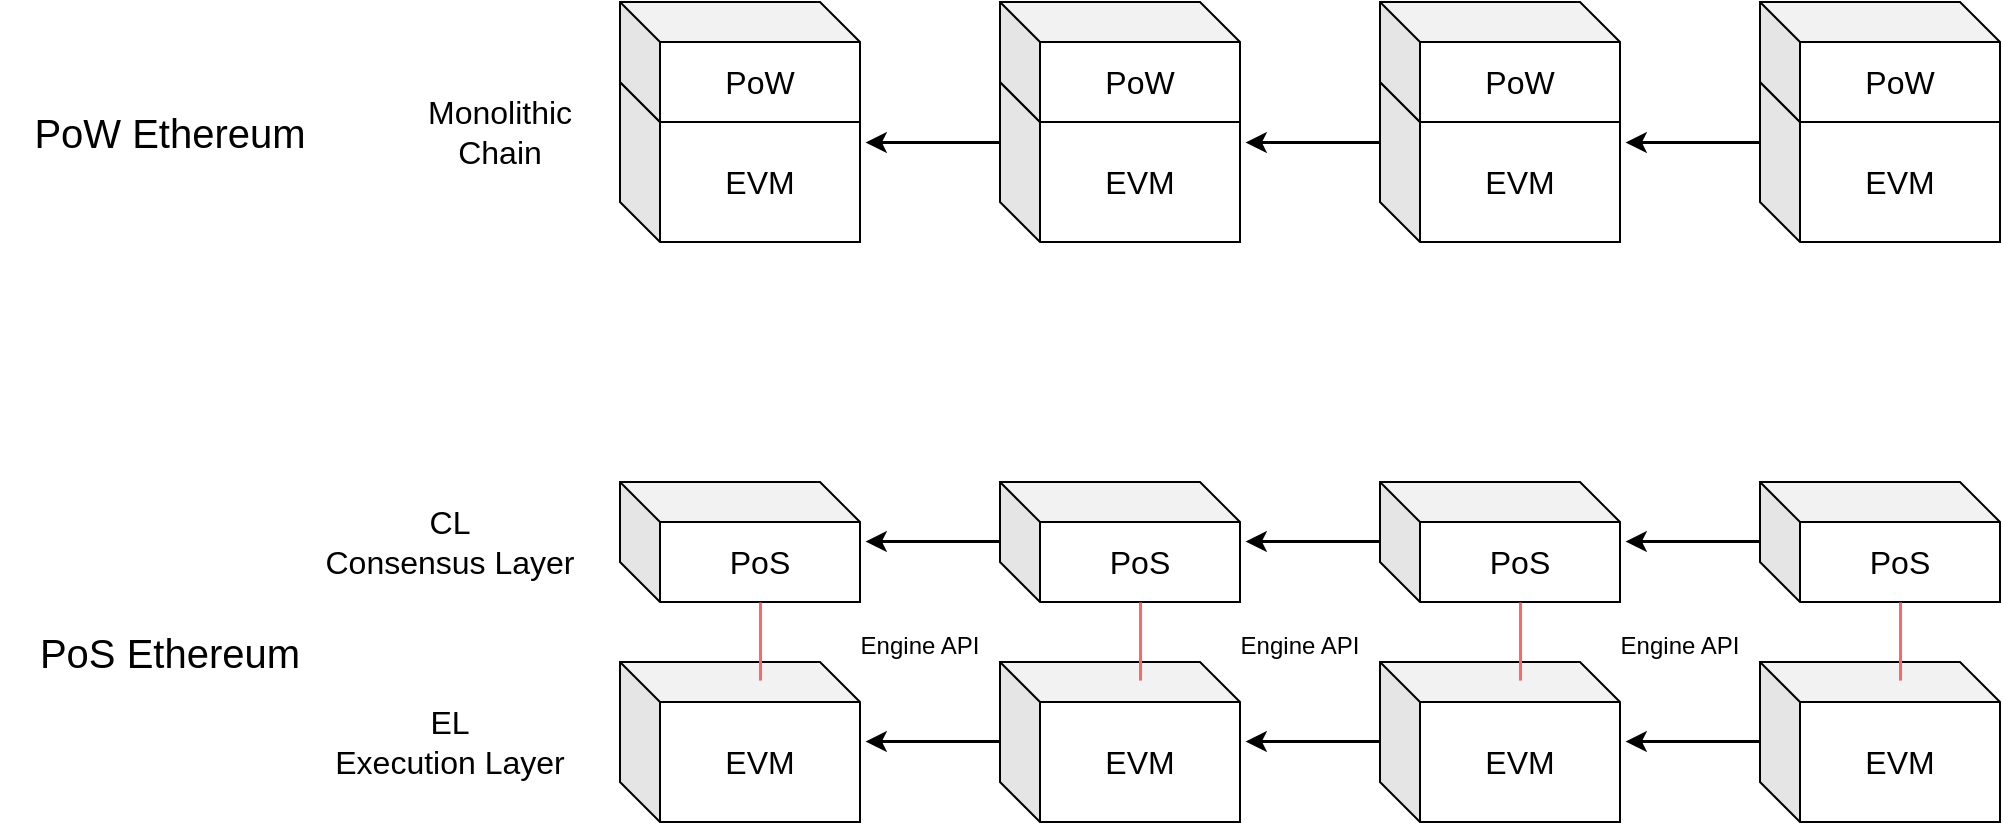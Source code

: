 <mxfile version="21.0.10" type="github">
  <diagram id="dLsT6jIH5VIg3OpLpuIP" name="Page-1">
    <mxGraphModel dx="2044" dy="754" grid="1" gridSize="10" guides="1" tooltips="1" connect="1" arrows="1" fold="1" page="1" pageScale="1" pageWidth="850" pageHeight="1100" math="0" shadow="0">
      <root>
        <mxCell id="0" />
        <mxCell id="1" parent="0" />
        <mxCell id="DpxDroA3MUpd-SQL_Dhd-1" value="&lt;font style=&quot;font-size: 16px&quot;&gt;EVM&lt;/font&gt;" style="shape=cube;whiteSpace=wrap;html=1;boundedLbl=1;backgroundOutline=1;darkOpacity=0.05;darkOpacity2=0.1;" parent="1" vertex="1">
          <mxGeometry x="160" y="370" width="120" height="80" as="geometry" />
        </mxCell>
        <mxCell id="DpxDroA3MUpd-SQL_Dhd-5" value="&lt;span style=&quot;font-size: 16px&quot;&gt;EVM&lt;/span&gt;" style="shape=cube;whiteSpace=wrap;html=1;boundedLbl=1;backgroundOutline=1;darkOpacity=0.05;darkOpacity2=0.1;" parent="1" vertex="1">
          <mxGeometry x="350" y="370" width="120" height="80" as="geometry" />
        </mxCell>
        <mxCell id="DpxDroA3MUpd-SQL_Dhd-6" value="&lt;span style=&quot;font-size: 16px&quot;&gt;EVM&lt;/span&gt;" style="shape=cube;whiteSpace=wrap;html=1;boundedLbl=1;backgroundOutline=1;darkOpacity=0.05;darkOpacity2=0.1;" parent="1" vertex="1">
          <mxGeometry x="540" y="370" width="120" height="80" as="geometry" />
        </mxCell>
        <mxCell id="DpxDroA3MUpd-SQL_Dhd-7" value="&lt;span style=&quot;font-size: 16px&quot;&gt;EVM&lt;/span&gt;" style="shape=cube;whiteSpace=wrap;html=1;boundedLbl=1;backgroundOutline=1;darkOpacity=0.05;darkOpacity2=0.1;" parent="1" vertex="1">
          <mxGeometry x="730" y="370" width="120" height="80" as="geometry" />
        </mxCell>
        <mxCell id="DpxDroA3MUpd-SQL_Dhd-8" value="&lt;font style=&quot;font-size: 16px&quot;&gt;PoS&lt;/font&gt;" style="shape=cube;whiteSpace=wrap;html=1;boundedLbl=1;backgroundOutline=1;darkOpacity=0.05;darkOpacity2=0.1;" parent="1" vertex="1">
          <mxGeometry x="160" y="280" width="120" height="60" as="geometry" />
        </mxCell>
        <mxCell id="DpxDroA3MUpd-SQL_Dhd-9" value="&lt;span style=&quot;font-size: 16px&quot;&gt;PoS&lt;/span&gt;" style="shape=cube;whiteSpace=wrap;html=1;boundedLbl=1;backgroundOutline=1;darkOpacity=0.05;darkOpacity2=0.1;" parent="1" vertex="1">
          <mxGeometry x="350" y="280" width="120" height="60" as="geometry" />
        </mxCell>
        <mxCell id="DpxDroA3MUpd-SQL_Dhd-10" value="&lt;span style=&quot;font-size: 16px&quot;&gt;PoS&lt;/span&gt;" style="shape=cube;whiteSpace=wrap;html=1;boundedLbl=1;backgroundOutline=1;darkOpacity=0.05;darkOpacity2=0.1;" parent="1" vertex="1">
          <mxGeometry x="540" y="280" width="120" height="60" as="geometry" />
        </mxCell>
        <mxCell id="DpxDroA3MUpd-SQL_Dhd-11" value="&lt;span style=&quot;font-size: 16px&quot;&gt;PoS&lt;/span&gt;" style="shape=cube;whiteSpace=wrap;html=1;boundedLbl=1;backgroundOutline=1;darkOpacity=0.05;darkOpacity2=0.1;" parent="1" vertex="1">
          <mxGeometry x="730" y="280" width="120" height="60" as="geometry" />
        </mxCell>
        <mxCell id="DpxDroA3MUpd-SQL_Dhd-15" value="" style="endArrow=classic;html=1;rounded=0;strokeWidth=1.5;fontSize=16;exitX=-0.021;exitY=0.525;exitDx=0;exitDy=0;exitPerimeter=0;" parent="1" edge="1">
          <mxGeometry width="50" height="50" relative="1" as="geometry">
            <mxPoint x="540" y="409.5" as="sourcePoint" />
            <mxPoint x="472.52" y="409.5" as="targetPoint" />
          </mxGeometry>
        </mxCell>
        <mxCell id="DpxDroA3MUpd-SQL_Dhd-16" value="" style="endArrow=classic;html=1;rounded=0;strokeWidth=1.5;fontSize=16;exitX=-0.021;exitY=0.525;exitDx=0;exitDy=0;exitPerimeter=0;" parent="1" edge="1">
          <mxGeometry width="50" height="50" relative="1" as="geometry">
            <mxPoint x="350" y="409.5" as="sourcePoint" />
            <mxPoint x="282.52" y="409.5" as="targetPoint" />
          </mxGeometry>
        </mxCell>
        <mxCell id="DpxDroA3MUpd-SQL_Dhd-17" value="" style="endArrow=classic;html=1;rounded=0;strokeWidth=1.5;fontSize=16;exitX=-0.021;exitY=0.525;exitDx=0;exitDy=0;exitPerimeter=0;" parent="1" edge="1">
          <mxGeometry width="50" height="50" relative="1" as="geometry">
            <mxPoint x="730" y="409.5" as="sourcePoint" />
            <mxPoint x="662.52" y="409.5" as="targetPoint" />
          </mxGeometry>
        </mxCell>
        <mxCell id="DpxDroA3MUpd-SQL_Dhd-18" value="" style="endArrow=classic;html=1;rounded=0;strokeWidth=1.5;fontSize=16;exitX=-0.021;exitY=0.525;exitDx=0;exitDy=0;exitPerimeter=0;" parent="1" edge="1">
          <mxGeometry width="50" height="50" relative="1" as="geometry">
            <mxPoint x="730" y="309.5" as="sourcePoint" />
            <mxPoint x="662.52" y="309.5" as="targetPoint" />
          </mxGeometry>
        </mxCell>
        <mxCell id="DpxDroA3MUpd-SQL_Dhd-19" value="" style="endArrow=classic;html=1;rounded=0;strokeWidth=1.5;fontSize=16;exitX=-0.021;exitY=0.525;exitDx=0;exitDy=0;exitPerimeter=0;" parent="1" edge="1">
          <mxGeometry width="50" height="50" relative="1" as="geometry">
            <mxPoint x="540" y="309.5" as="sourcePoint" />
            <mxPoint x="472.52" y="309.5" as="targetPoint" />
          </mxGeometry>
        </mxCell>
        <mxCell id="DpxDroA3MUpd-SQL_Dhd-20" value="" style="endArrow=classic;html=1;rounded=0;strokeWidth=1.5;fontSize=16;exitX=-0.021;exitY=0.525;exitDx=0;exitDy=0;exitPerimeter=0;" parent="1" edge="1">
          <mxGeometry width="50" height="50" relative="1" as="geometry">
            <mxPoint x="350" y="309.5" as="sourcePoint" />
            <mxPoint x="282.52" y="309.5" as="targetPoint" />
          </mxGeometry>
        </mxCell>
        <mxCell id="DpxDroA3MUpd-SQL_Dhd-22" value="" style="endArrow=none;html=1;rounded=0;strokeWidth=1.5;fontSize=16;strokeColor=#FF6666;entryX=0;entryY=0;entryDx=70;entryDy=60;entryPerimeter=0;" parent="1" target="DpxDroA3MUpd-SQL_Dhd-8" edge="1">
          <mxGeometry width="50" height="50" relative="1" as="geometry">
            <mxPoint x="230" y="379.04" as="sourcePoint" />
            <mxPoint x="230" y="350" as="targetPoint" />
          </mxGeometry>
        </mxCell>
        <mxCell id="DpxDroA3MUpd-SQL_Dhd-23" value="" style="endArrow=none;html=1;rounded=0;strokeWidth=1.5;fontSize=16;strokeColor=#FF6666;entryX=0;entryY=0;entryDx=70;entryDy=60;entryPerimeter=0;" parent="1" edge="1">
          <mxGeometry width="50" height="50" relative="1" as="geometry">
            <mxPoint x="420" y="379.04" as="sourcePoint" />
            <mxPoint x="420" y="340" as="targetPoint" />
          </mxGeometry>
        </mxCell>
        <mxCell id="DpxDroA3MUpd-SQL_Dhd-24" value="" style="endArrow=none;html=1;rounded=0;strokeWidth=1.5;fontSize=16;strokeColor=#FF6666;entryX=0;entryY=0;entryDx=70;entryDy=60;entryPerimeter=0;" parent="1" edge="1">
          <mxGeometry width="50" height="50" relative="1" as="geometry">
            <mxPoint x="610" y="379.04" as="sourcePoint" />
            <mxPoint x="610" y="340" as="targetPoint" />
          </mxGeometry>
        </mxCell>
        <mxCell id="DpxDroA3MUpd-SQL_Dhd-25" value="" style="endArrow=none;html=1;rounded=0;strokeWidth=1.5;fontSize=16;strokeColor=#FF6666;entryX=0;entryY=0;entryDx=70;entryDy=60;entryPerimeter=0;" parent="1" edge="1">
          <mxGeometry width="50" height="50" relative="1" as="geometry">
            <mxPoint x="800" y="379.04" as="sourcePoint" />
            <mxPoint x="800" y="340" as="targetPoint" />
          </mxGeometry>
        </mxCell>
        <mxCell id="DpxDroA3MUpd-SQL_Dhd-26" value="&lt;font style=&quot;font-size: 12px;&quot;&gt;Engine API&lt;/font&gt;" style="text;html=1;strokeColor=none;fillColor=none;align=center;verticalAlign=middle;whiteSpace=wrap;rounded=0;fontSize=16;" parent="1" vertex="1">
          <mxGeometry x="260" y="350" width="100" height="20" as="geometry" />
        </mxCell>
        <mxCell id="DpxDroA3MUpd-SQL_Dhd-27" value="&lt;font style=&quot;font-size: 12px;&quot;&gt;Engine API&lt;/font&gt;" style="text;html=1;strokeColor=none;fillColor=none;align=center;verticalAlign=middle;whiteSpace=wrap;rounded=0;fontSize=16;" parent="1" vertex="1">
          <mxGeometry x="450" y="350" width="100" height="20" as="geometry" />
        </mxCell>
        <mxCell id="DpxDroA3MUpd-SQL_Dhd-28" value="&lt;font style=&quot;font-size: 12px;&quot;&gt;Engine API&lt;/font&gt;" style="text;html=1;strokeColor=none;fillColor=none;align=center;verticalAlign=middle;whiteSpace=wrap;rounded=0;fontSize=16;" parent="1" vertex="1">
          <mxGeometry x="640" y="350" width="100" height="20" as="geometry" />
        </mxCell>
        <mxCell id="DpxDroA3MUpd-SQL_Dhd-29" value="&lt;font style=&quot;font-size: 16px;&quot;&gt;CL&lt;br&gt;Consensus Layer&lt;/font&gt;" style="text;html=1;strokeColor=none;fillColor=none;align=center;verticalAlign=middle;whiteSpace=wrap;rounded=0;fontSize=12;" parent="1" vertex="1">
          <mxGeometry y="295" width="150" height="30" as="geometry" />
        </mxCell>
        <mxCell id="DpxDroA3MUpd-SQL_Dhd-30" value="&lt;font style=&quot;font-size: 16px;&quot;&gt;EL&lt;br&gt;Execution Layer&lt;/font&gt;" style="text;html=1;strokeColor=none;fillColor=none;align=center;verticalAlign=middle;whiteSpace=wrap;rounded=0;fontSize=12;" parent="1" vertex="1">
          <mxGeometry y="395" width="150" height="30" as="geometry" />
        </mxCell>
        <mxCell id="CBrxlTjuPh4eXbc6q4Go-2" value="&lt;font style=&quot;font-size: 16px&quot;&gt;EVM&lt;/font&gt;" style="shape=cube;whiteSpace=wrap;html=1;boundedLbl=1;backgroundOutline=1;darkOpacity=0.05;darkOpacity2=0.1;" vertex="1" parent="1">
          <mxGeometry x="160" y="80" width="120" height="80" as="geometry" />
        </mxCell>
        <mxCell id="2" value="&lt;font style=&quot;font-size: 16px&quot;&gt;PoW&lt;/font&gt;" style="shape=cube;whiteSpace=wrap;html=1;boundedLbl=1;backgroundOutline=1;darkOpacity=0.05;darkOpacity2=0.1;" parent="1" vertex="1">
          <mxGeometry x="160" y="40" width="120" height="60" as="geometry" />
        </mxCell>
        <mxCell id="CBrxlTjuPh4eXbc6q4Go-3" value="&lt;font style=&quot;font-size: 16px&quot;&gt;EVM&lt;/font&gt;" style="shape=cube;whiteSpace=wrap;html=1;boundedLbl=1;backgroundOutline=1;darkOpacity=0.05;darkOpacity2=0.1;" vertex="1" parent="1">
          <mxGeometry x="350" y="80" width="120" height="80" as="geometry" />
        </mxCell>
        <mxCell id="CBrxlTjuPh4eXbc6q4Go-4" value="&lt;font style=&quot;font-size: 16px&quot;&gt;PoW&lt;/font&gt;" style="shape=cube;whiteSpace=wrap;html=1;boundedLbl=1;backgroundOutline=1;darkOpacity=0.05;darkOpacity2=0.1;" vertex="1" parent="1">
          <mxGeometry x="350" y="40" width="120" height="60" as="geometry" />
        </mxCell>
        <mxCell id="CBrxlTjuPh4eXbc6q4Go-5" value="&lt;font style=&quot;font-size: 16px&quot;&gt;EVM&lt;/font&gt;" style="shape=cube;whiteSpace=wrap;html=1;boundedLbl=1;backgroundOutline=1;darkOpacity=0.05;darkOpacity2=0.1;" vertex="1" parent="1">
          <mxGeometry x="540" y="80" width="120" height="80" as="geometry" />
        </mxCell>
        <mxCell id="CBrxlTjuPh4eXbc6q4Go-6" value="&lt;font style=&quot;font-size: 16px&quot;&gt;PoW&lt;/font&gt;" style="shape=cube;whiteSpace=wrap;html=1;boundedLbl=1;backgroundOutline=1;darkOpacity=0.05;darkOpacity2=0.1;" vertex="1" parent="1">
          <mxGeometry x="540" y="40" width="120" height="60" as="geometry" />
        </mxCell>
        <mxCell id="CBrxlTjuPh4eXbc6q4Go-7" value="&lt;font style=&quot;font-size: 16px&quot;&gt;EVM&lt;/font&gt;" style="shape=cube;whiteSpace=wrap;html=1;boundedLbl=1;backgroundOutline=1;darkOpacity=0.05;darkOpacity2=0.1;" vertex="1" parent="1">
          <mxGeometry x="730" y="80" width="120" height="80" as="geometry" />
        </mxCell>
        <mxCell id="CBrxlTjuPh4eXbc6q4Go-8" value="&lt;font style=&quot;font-size: 16px&quot;&gt;PoW&lt;/font&gt;" style="shape=cube;whiteSpace=wrap;html=1;boundedLbl=1;backgroundOutline=1;darkOpacity=0.05;darkOpacity2=0.1;" vertex="1" parent="1">
          <mxGeometry x="730" y="40" width="120" height="60" as="geometry" />
        </mxCell>
        <mxCell id="CBrxlTjuPh4eXbc6q4Go-9" value="" style="endArrow=classic;html=1;rounded=0;strokeWidth=1.5;fontSize=16;exitX=-0.021;exitY=0.525;exitDx=0;exitDy=0;exitPerimeter=0;" edge="1" parent="1">
          <mxGeometry width="50" height="50" relative="1" as="geometry">
            <mxPoint x="350" y="110" as="sourcePoint" />
            <mxPoint x="282.52" y="110" as="targetPoint" />
          </mxGeometry>
        </mxCell>
        <mxCell id="CBrxlTjuPh4eXbc6q4Go-10" value="" style="endArrow=classic;html=1;rounded=0;strokeWidth=1.5;fontSize=16;exitX=-0.021;exitY=0.525;exitDx=0;exitDy=0;exitPerimeter=0;" edge="1" parent="1">
          <mxGeometry width="50" height="50" relative="1" as="geometry">
            <mxPoint x="540" y="110" as="sourcePoint" />
            <mxPoint x="472.52" y="110" as="targetPoint" />
          </mxGeometry>
        </mxCell>
        <mxCell id="CBrxlTjuPh4eXbc6q4Go-11" value="" style="endArrow=classic;html=1;rounded=0;strokeWidth=1.5;fontSize=16;exitX=-0.021;exitY=0.525;exitDx=0;exitDy=0;exitPerimeter=0;" edge="1" parent="1">
          <mxGeometry width="50" height="50" relative="1" as="geometry">
            <mxPoint x="730" y="110" as="sourcePoint" />
            <mxPoint x="662.52" y="110" as="targetPoint" />
          </mxGeometry>
        </mxCell>
        <mxCell id="CBrxlTjuPh4eXbc6q4Go-12" value="&lt;span style=&quot;font-size: 16px;&quot;&gt;Monolithic Chain&lt;/span&gt;" style="text;html=1;strokeColor=none;fillColor=none;align=center;verticalAlign=middle;whiteSpace=wrap;rounded=0;fontSize=12;" vertex="1" parent="1">
          <mxGeometry x="40" y="90" width="120" height="30" as="geometry" />
        </mxCell>
        <mxCell id="CBrxlTjuPh4eXbc6q4Go-13" value="&lt;font style=&quot;font-size: 20px;&quot;&gt;PoW Ethereum&lt;/font&gt;" style="text;html=1;strokeColor=none;fillColor=none;align=center;verticalAlign=middle;whiteSpace=wrap;rounded=0;" vertex="1" parent="1">
          <mxGeometry x="-150" y="90" width="170" height="30" as="geometry" />
        </mxCell>
        <mxCell id="CBrxlTjuPh4eXbc6q4Go-14" value="&lt;font style=&quot;font-size: 20px;&quot;&gt;PoS Ethereum&lt;/font&gt;" style="text;html=1;strokeColor=none;fillColor=none;align=center;verticalAlign=middle;whiteSpace=wrap;rounded=0;" vertex="1" parent="1">
          <mxGeometry x="-150" y="350" width="170" height="30" as="geometry" />
        </mxCell>
      </root>
    </mxGraphModel>
  </diagram>
</mxfile>
